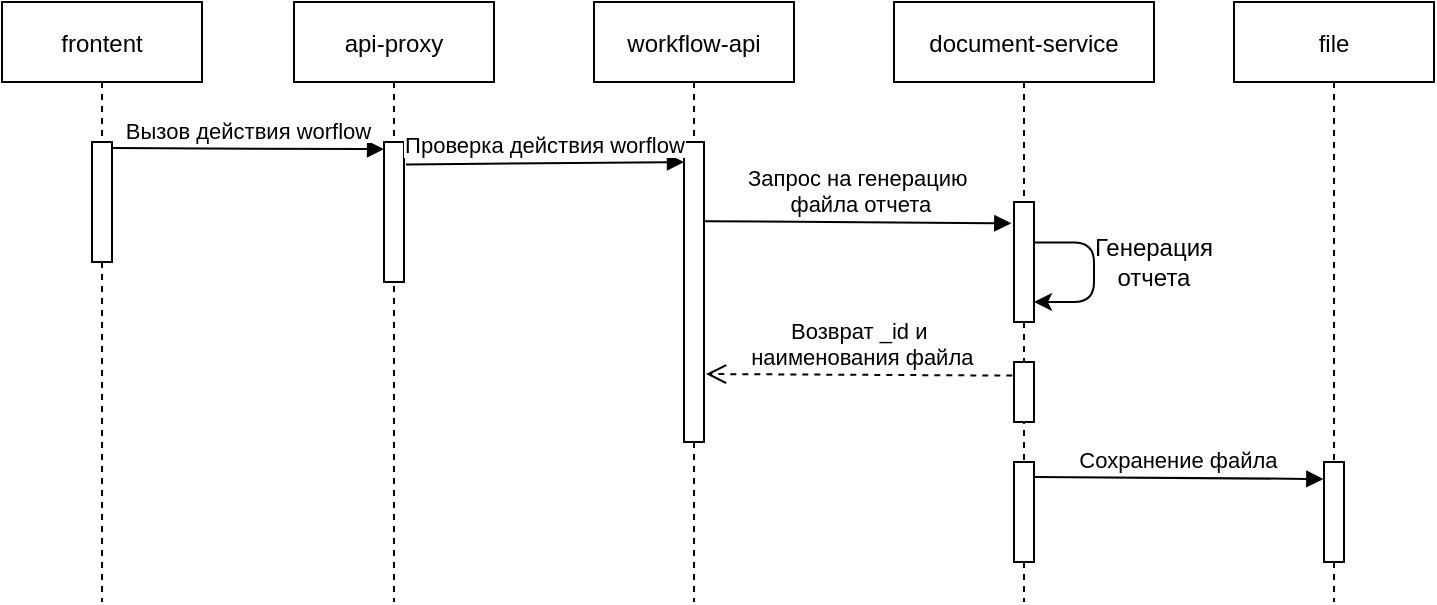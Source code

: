 <mxfile version="21.7.5" type="github">
  <diagram name="Страница — 1" id="BGPAjNNVndj-kQ1KO1jv">
    <mxGraphModel dx="1373" dy="748" grid="1" gridSize="10" guides="1" tooltips="1" connect="1" arrows="1" fold="1" page="1" pageScale="1" pageWidth="827" pageHeight="1169" math="0" shadow="0">
      <root>
        <mxCell id="0" />
        <mxCell id="1" parent="0" />
        <mxCell id="Uio4sbLsjdxZV2xgk2sI-1" value="frontent" style="shape=umlLifeline;perimeter=lifelinePerimeter;container=1;collapsible=0;recursiveResize=0;rounded=0;shadow=0;strokeWidth=1;" vertex="1" parent="1">
          <mxGeometry x="24" y="30" width="100" height="300" as="geometry" />
        </mxCell>
        <mxCell id="Uio4sbLsjdxZV2xgk2sI-2" value="" style="points=[];perimeter=orthogonalPerimeter;rounded=0;shadow=0;strokeWidth=1;" vertex="1" parent="Uio4sbLsjdxZV2xgk2sI-1">
          <mxGeometry x="45" y="70" width="10" height="60" as="geometry" />
        </mxCell>
        <mxCell id="Uio4sbLsjdxZV2xgk2sI-3" value="api-proxy" style="shape=umlLifeline;perimeter=lifelinePerimeter;container=1;collapsible=0;recursiveResize=0;rounded=0;shadow=0;strokeWidth=1;" vertex="1" parent="1">
          <mxGeometry x="170" y="30" width="100" height="300" as="geometry" />
        </mxCell>
        <mxCell id="Uio4sbLsjdxZV2xgk2sI-4" value="" style="points=[];perimeter=orthogonalPerimeter;rounded=0;shadow=0;strokeWidth=1;" vertex="1" parent="Uio4sbLsjdxZV2xgk2sI-3">
          <mxGeometry x="45" y="70" width="10" height="70" as="geometry" />
        </mxCell>
        <mxCell id="Uio4sbLsjdxZV2xgk2sI-5" value="workflow-api" style="shape=umlLifeline;perimeter=lifelinePerimeter;container=1;collapsible=0;recursiveResize=0;rounded=0;shadow=0;strokeWidth=1;" vertex="1" parent="1">
          <mxGeometry x="320" y="30" width="100" height="300" as="geometry" />
        </mxCell>
        <mxCell id="Uio4sbLsjdxZV2xgk2sI-6" value="" style="points=[];perimeter=orthogonalPerimeter;rounded=0;shadow=0;strokeWidth=1;" vertex="1" parent="Uio4sbLsjdxZV2xgk2sI-5">
          <mxGeometry x="45" y="70" width="10" height="150" as="geometry" />
        </mxCell>
        <mxCell id="Uio4sbLsjdxZV2xgk2sI-7" value="document-service" style="shape=umlLifeline;perimeter=lifelinePerimeter;container=1;collapsible=0;recursiveResize=0;rounded=0;shadow=0;strokeWidth=1;" vertex="1" parent="1">
          <mxGeometry x="470" y="30" width="130" height="300" as="geometry" />
        </mxCell>
        <mxCell id="Uio4sbLsjdxZV2xgk2sI-8" value="" style="points=[];perimeter=orthogonalPerimeter;rounded=0;shadow=0;strokeWidth=1;" vertex="1" parent="Uio4sbLsjdxZV2xgk2sI-7">
          <mxGeometry x="60" y="100" width="10" height="60" as="geometry" />
        </mxCell>
        <mxCell id="Uio4sbLsjdxZV2xgk2sI-9" value="" style="edgeStyle=elbowEdgeStyle;elbow=horizontal;endArrow=classic;html=1;exitX=1.039;exitY=0.003;exitDx=0;exitDy=0;exitPerimeter=0;" edge="1" parent="Uio4sbLsjdxZV2xgk2sI-7">
          <mxGeometry width="50" height="50" relative="1" as="geometry">
            <mxPoint x="70.39" y="120.24" as="sourcePoint" />
            <mxPoint x="70" y="150" as="targetPoint" />
            <Array as="points">
              <mxPoint x="100" y="150" />
              <mxPoint x="100" y="119" />
            </Array>
          </mxGeometry>
        </mxCell>
        <mxCell id="Uio4sbLsjdxZV2xgk2sI-10" value="" style="points=[];perimeter=orthogonalPerimeter;rounded=0;shadow=0;strokeWidth=1;" vertex="1" parent="Uio4sbLsjdxZV2xgk2sI-7">
          <mxGeometry x="60" y="180" width="10" height="30" as="geometry" />
        </mxCell>
        <mxCell id="Uio4sbLsjdxZV2xgk2sI-11" value="" style="points=[];perimeter=orthogonalPerimeter;rounded=0;shadow=0;strokeWidth=1;" vertex="1" parent="Uio4sbLsjdxZV2xgk2sI-7">
          <mxGeometry x="60" y="230" width="10" height="50" as="geometry" />
        </mxCell>
        <mxCell id="Uio4sbLsjdxZV2xgk2sI-12" value="file" style="shape=umlLifeline;perimeter=lifelinePerimeter;container=1;collapsible=0;recursiveResize=0;rounded=0;shadow=0;strokeWidth=1;" vertex="1" parent="1">
          <mxGeometry x="640" y="30" width="100" height="300" as="geometry" />
        </mxCell>
        <mxCell id="Uio4sbLsjdxZV2xgk2sI-13" value="" style="points=[];perimeter=orthogonalPerimeter;rounded=0;shadow=0;strokeWidth=1;" vertex="1" parent="Uio4sbLsjdxZV2xgk2sI-12">
          <mxGeometry x="45" y="230" width="10" height="50" as="geometry" />
        </mxCell>
        <mxCell id="Uio4sbLsjdxZV2xgk2sI-14" value="Вызов действия worflow" style="verticalAlign=bottom;endArrow=block;entryX=0.005;entryY=0.051;shadow=0;strokeWidth=1;entryDx=0;entryDy=0;entryPerimeter=0;exitX=1.028;exitY=0.051;exitDx=0;exitDy=0;exitPerimeter=0;" edge="1" parent="1" source="Uio4sbLsjdxZV2xgk2sI-2" target="Uio4sbLsjdxZV2xgk2sI-4">
          <mxGeometry relative="1" as="geometry">
            <mxPoint x="84" y="110" as="sourcePoint" />
            <mxPoint x="244" y="110.0" as="targetPoint" />
          </mxGeometry>
        </mxCell>
        <mxCell id="Uio4sbLsjdxZV2xgk2sI-15" value="Проверка действия worflow" style="verticalAlign=bottom;endArrow=block;shadow=0;strokeWidth=1;exitX=1.098;exitY=0.16;exitDx=0;exitDy=0;exitPerimeter=0;entryX=0;entryY=0.067;entryDx=0;entryDy=0;entryPerimeter=0;" edge="1" parent="1" source="Uio4sbLsjdxZV2xgk2sI-4" target="Uio4sbLsjdxZV2xgk2sI-6">
          <mxGeometry relative="1" as="geometry">
            <mxPoint x="230" y="130.0" as="sourcePoint" />
            <mxPoint x="390" y="111" as="targetPoint" />
          </mxGeometry>
        </mxCell>
        <mxCell id="Uio4sbLsjdxZV2xgk2sI-16" value="Запрос на генерацию&#xa; файла отчета" style="verticalAlign=bottom;endArrow=block;shadow=0;strokeWidth=1;exitX=1.041;exitY=0.264;exitDx=0;exitDy=0;exitPerimeter=0;entryX=-0.133;entryY=0.178;entryDx=0;entryDy=0;entryPerimeter=0;" edge="1" parent="1" source="Uio4sbLsjdxZV2xgk2sI-6" target="Uio4sbLsjdxZV2xgk2sI-8">
          <mxGeometry relative="1" as="geometry">
            <mxPoint x="380" y="150" as="sourcePoint" />
            <mxPoint x="540" y="150" as="targetPoint" />
          </mxGeometry>
        </mxCell>
        <mxCell id="Uio4sbLsjdxZV2xgk2sI-17" value="Генерация отчета" style="text;html=1;strokeColor=none;fillColor=none;align=center;verticalAlign=middle;whiteSpace=wrap;rounded=0;" vertex="1" parent="1">
          <mxGeometry x="580" y="150" width="40" height="20" as="geometry" />
        </mxCell>
        <mxCell id="Uio4sbLsjdxZV2xgk2sI-18" value="Сохранение файла" style="verticalAlign=bottom;endArrow=block;shadow=0;strokeWidth=1;exitX=1.021;exitY=0.149;exitDx=0;exitDy=0;exitPerimeter=0;entryX=-0.032;entryY=0.17;entryDx=0;entryDy=0;entryPerimeter=0;" edge="1" parent="1" source="Uio4sbLsjdxZV2xgk2sI-11" target="Uio4sbLsjdxZV2xgk2sI-13">
          <mxGeometry relative="1" as="geometry">
            <mxPoint x="540" y="220" as="sourcePoint" />
            <mxPoint x="674" y="268" as="targetPoint" />
          </mxGeometry>
        </mxCell>
        <mxCell id="Uio4sbLsjdxZV2xgk2sI-19" value="Возврат _id и&#xa; наименования файла" style="verticalAlign=bottom;endArrow=open;dashed=1;endSize=8;shadow=0;strokeWidth=1;exitX=-0.085;exitY=0.227;exitDx=0;exitDy=0;exitPerimeter=0;" edge="1" parent="1" source="Uio4sbLsjdxZV2xgk2sI-10">
          <mxGeometry relative="1" as="geometry">
            <mxPoint x="376" y="216.0" as="targetPoint" />
            <mxPoint x="540" y="230" as="sourcePoint" />
          </mxGeometry>
        </mxCell>
      </root>
    </mxGraphModel>
  </diagram>
</mxfile>
